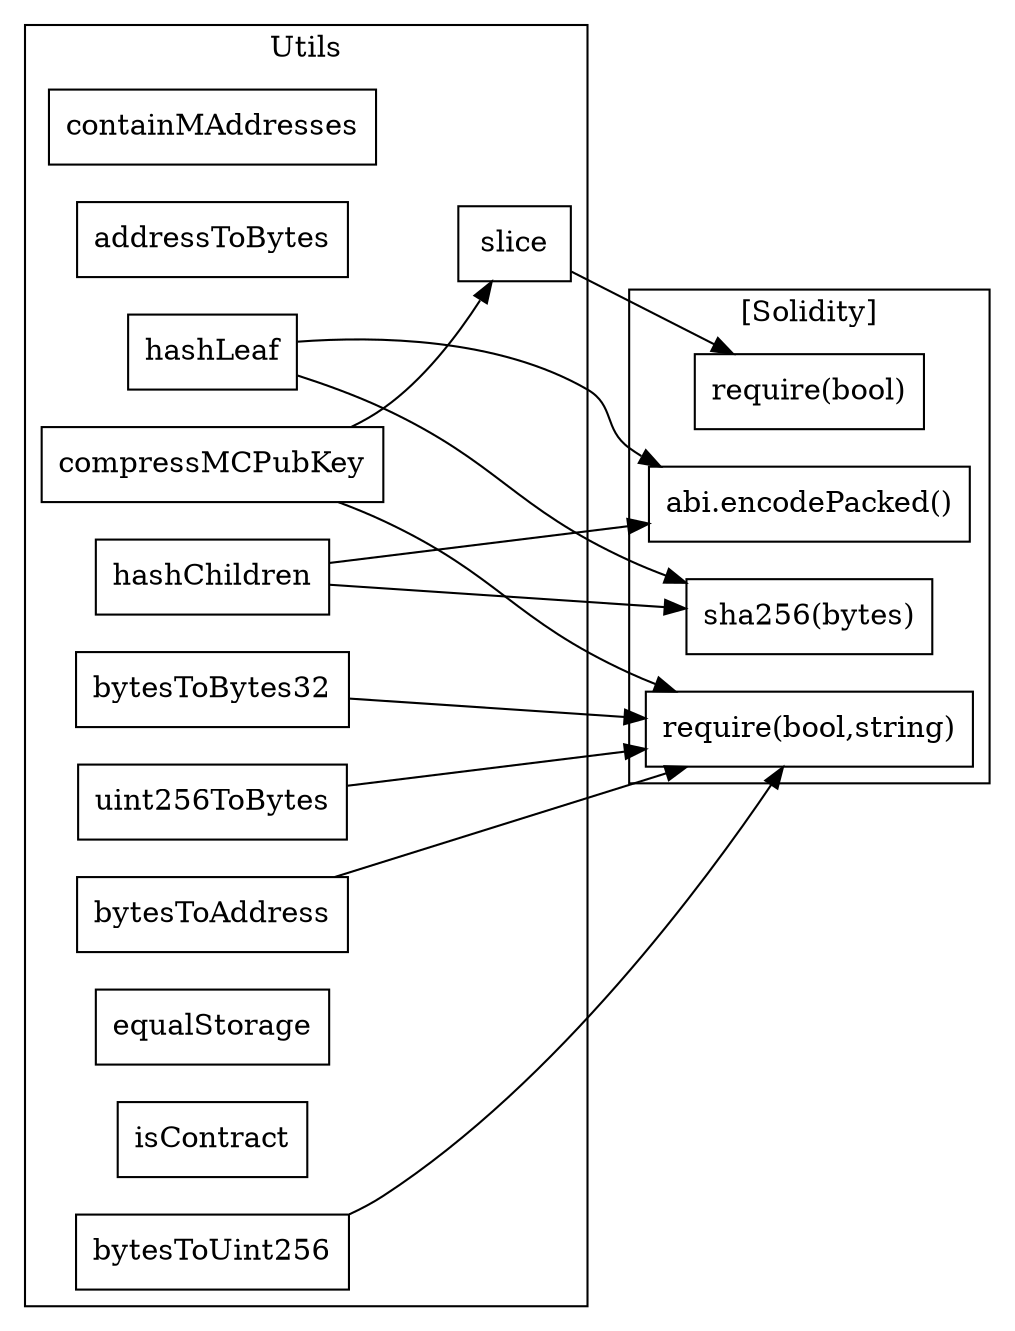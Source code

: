 strict digraph {
rankdir="LR"
node [shape=box]
subgraph cluster_3013_Utils {
label = "Utils"
"3013_containMAddresses" [label="containMAddresses"]
"3013_addressToBytes" [label="addressToBytes"]
"3013_hashLeaf" [label="hashLeaf"]
"3013_hashChildren" [label="hashChildren"]
"3013_compressMCPubKey" [label="compressMCPubKey"]
"3013_slice" [label="slice"]
"3013_bytesToBytes32" [label="bytesToBytes32"]
"3013_uint256ToBytes" [label="uint256ToBytes"]
"3013_bytesToAddress" [label="bytesToAddress"]
"3013_equalStorage" [label="equalStorage"]
"3013_isContract" [label="isContract"]
"3013_bytesToUint256" [label="bytesToUint256"]
"3013_compressMCPubKey" -> "3013_slice"
}subgraph cluster_solidity {
label = "[Solidity]"
"abi.encodePacked()" 
"sha256(bytes)" 
"require(bool)" 
"require(bool,string)" 
"3013_bytesToBytes32" -> "require(bool,string)"
"3013_bytesToUint256" -> "require(bool,string)"
"3013_hashChildren" -> "abi.encodePacked()"
"3013_slice" -> "require(bool)"
"3013_hashLeaf" -> "sha256(bytes)"
"3013_compressMCPubKey" -> "require(bool,string)"
"3013_uint256ToBytes" -> "require(bool,string)"
"3013_hashChildren" -> "sha256(bytes)"
"3013_hashLeaf" -> "abi.encodePacked()"
"3013_bytesToAddress" -> "require(bool,string)"
}
}